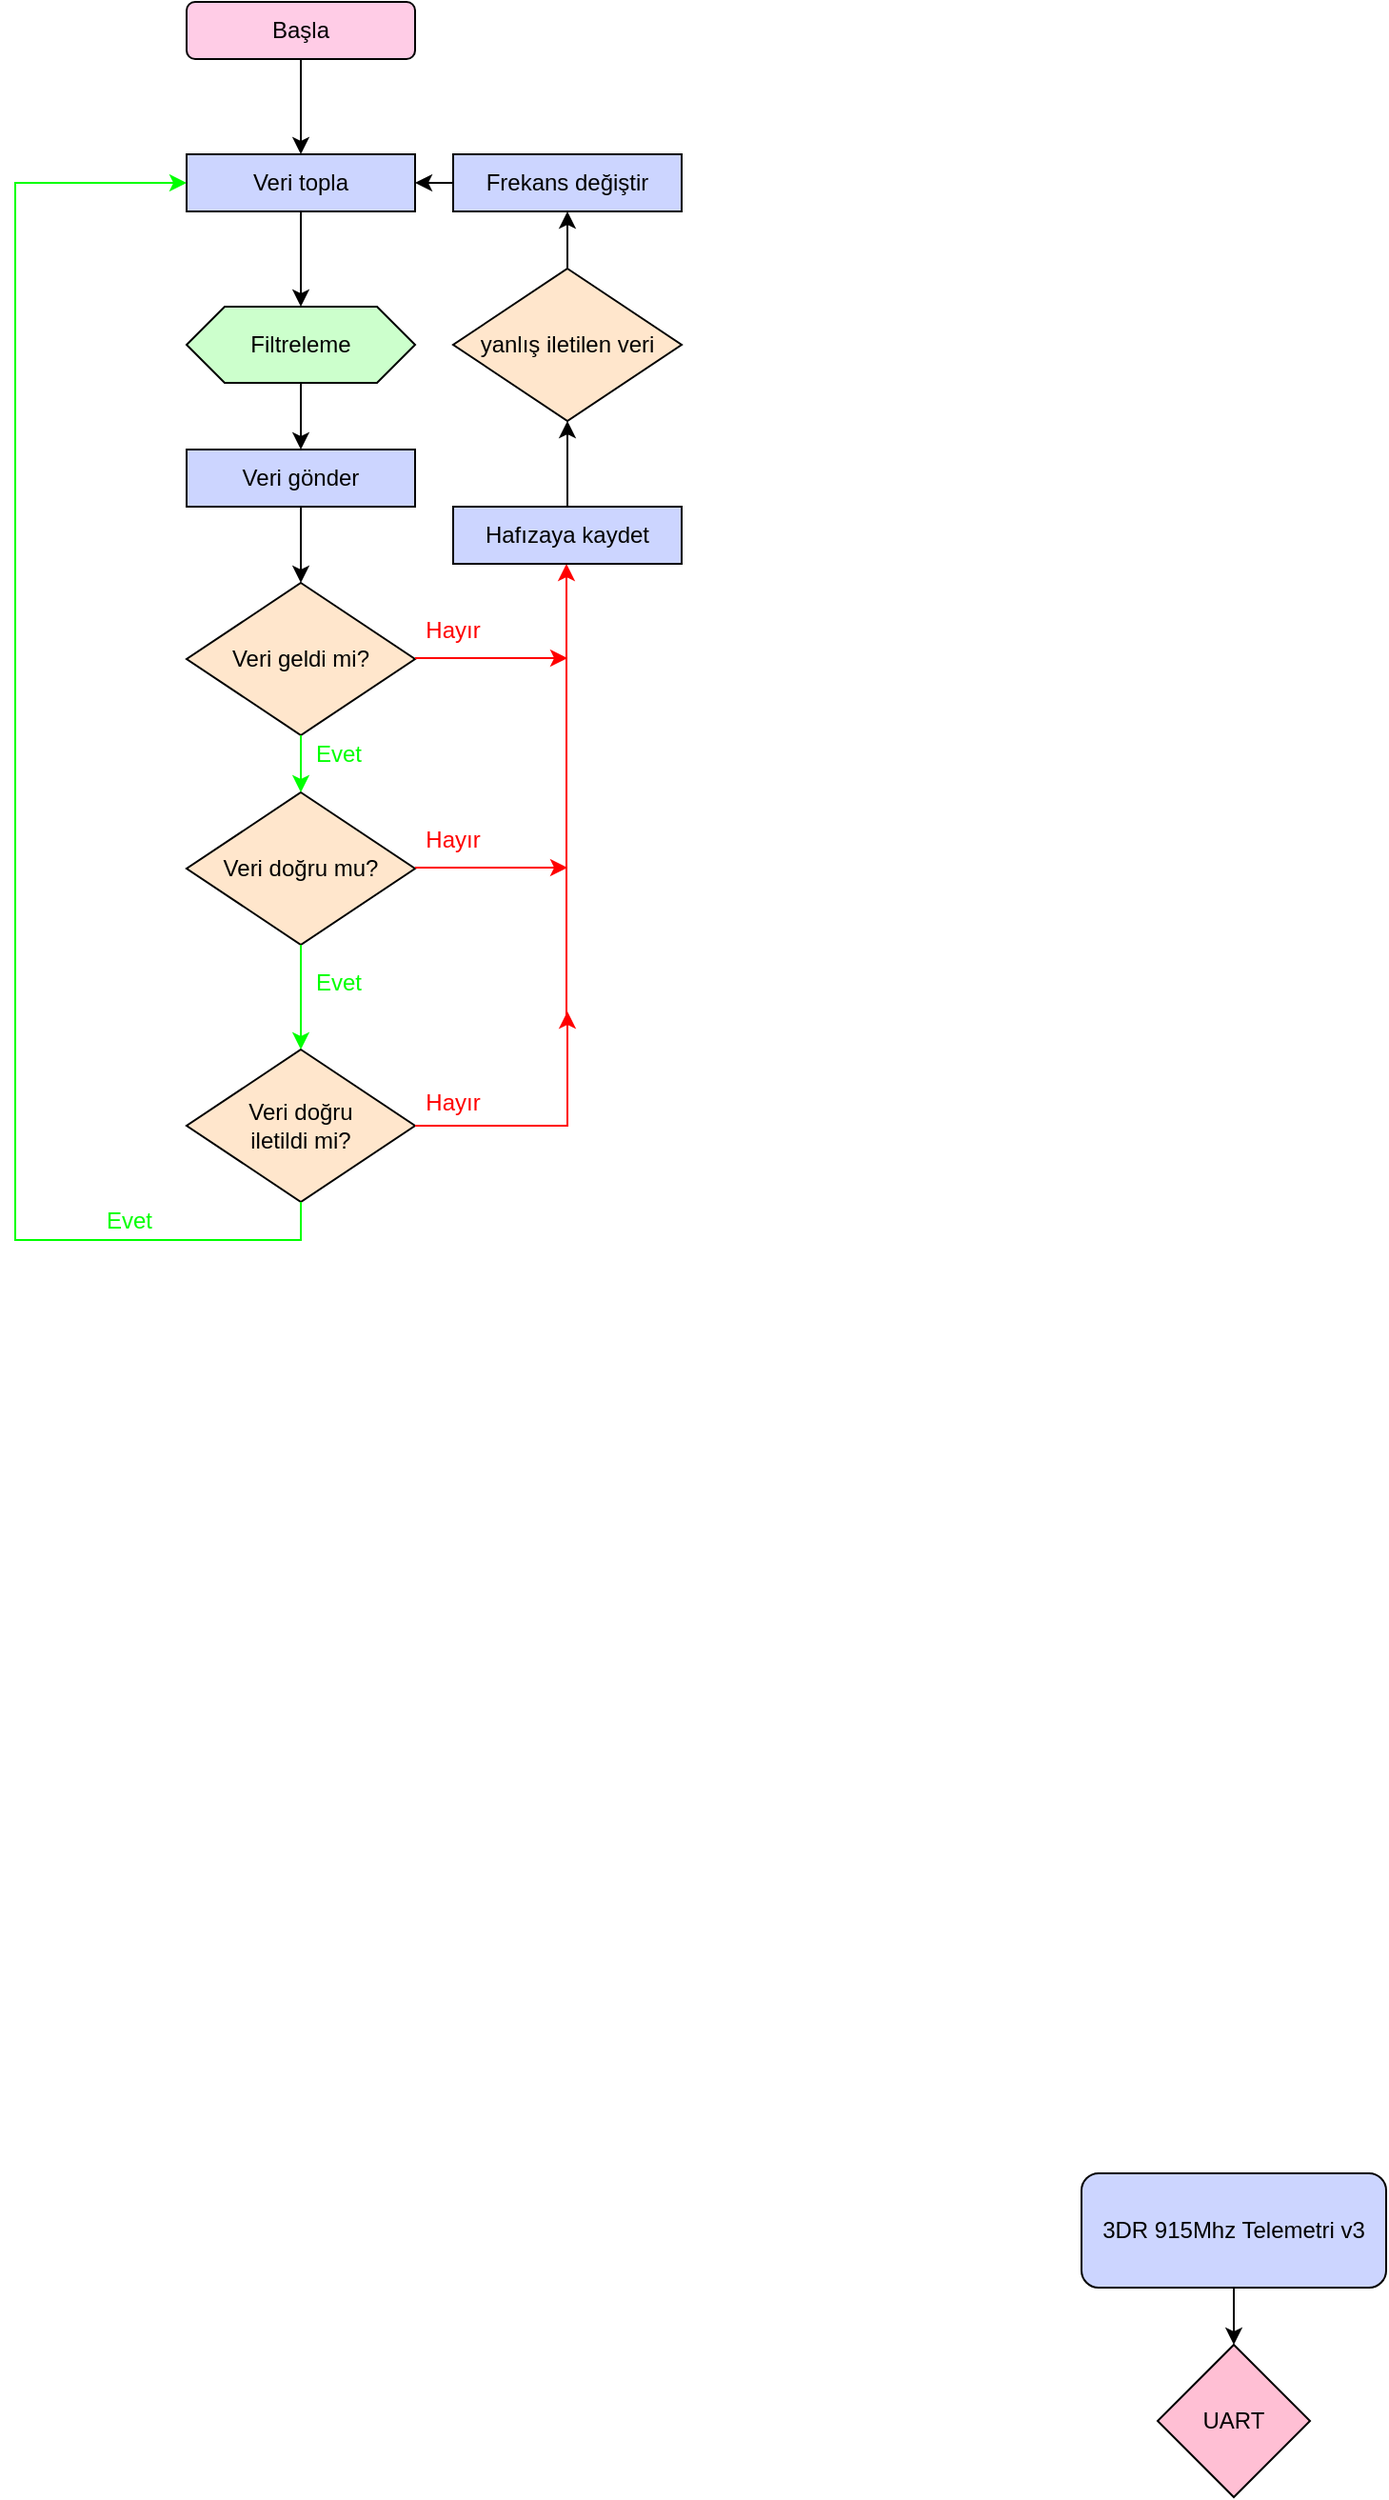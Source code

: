 <mxfile version="14.5.10" type="github">
  <diagram id="C5RBs43oDa-KdzZeNtuy" name="Page-1">
    <mxGraphModel dx="998" dy="548" grid="1" gridSize="10" guides="1" tooltips="1" connect="1" arrows="1" fold="1" page="1" pageScale="1" pageWidth="827" pageHeight="1169" math="0" shadow="0">
      <root>
        <mxCell id="WIyWlLk6GJQsqaUBKTNV-0" />
        <mxCell id="WIyWlLk6GJQsqaUBKTNV-1" parent="WIyWlLk6GJQsqaUBKTNV-0" />
        <mxCell id="wZ2CDDpiQcn9jKqneJkm-1" value="3DR 915Mhz Telemetri v3" style="rounded=1;whiteSpace=wrap;html=1;fillColor=#CCD5FF;" parent="WIyWlLk6GJQsqaUBKTNV-1" vertex="1">
          <mxGeometry x="660" y="1160" width="160" height="60" as="geometry" />
        </mxCell>
        <mxCell id="wZ2CDDpiQcn9jKqneJkm-2" value="UART" style="rhombus;whiteSpace=wrap;html=1;fillColor=#FFBFD4;" parent="WIyWlLk6GJQsqaUBKTNV-1" vertex="1">
          <mxGeometry x="700" y="1250" width="80" height="80" as="geometry" />
        </mxCell>
        <mxCell id="wZ2CDDpiQcn9jKqneJkm-3" value="" style="endArrow=classic;html=1;entryX=0.5;entryY=0;entryDx=0;entryDy=0;exitX=0.5;exitY=1;exitDx=0;exitDy=0;" parent="WIyWlLk6GJQsqaUBKTNV-1" source="wZ2CDDpiQcn9jKqneJkm-1" target="wZ2CDDpiQcn9jKqneJkm-2" edge="1">
          <mxGeometry width="50" height="50" relative="1" as="geometry">
            <mxPoint x="570" y="1320" as="sourcePoint" />
            <mxPoint x="620" y="1270" as="targetPoint" />
          </mxGeometry>
        </mxCell>
        <mxCell id="wZ2CDDpiQcn9jKqneJkm-425" value="Başla" style="rounded=1;whiteSpace=wrap;html=1;fillColor=#FFCCE6;" parent="WIyWlLk6GJQsqaUBKTNV-1" vertex="1">
          <mxGeometry x="190" y="20" width="120" height="30" as="geometry" />
        </mxCell>
        <mxCell id="wZ2CDDpiQcn9jKqneJkm-426" value="Veri topla" style="rounded=0;whiteSpace=wrap;html=1;fillColor=#CCD5FF;" parent="WIyWlLk6GJQsqaUBKTNV-1" vertex="1">
          <mxGeometry x="190" y="100" width="120" height="30" as="geometry" />
        </mxCell>
        <mxCell id="wZ2CDDpiQcn9jKqneJkm-427" value="Veri gönder" style="rounded=0;whiteSpace=wrap;html=1;fillColor=#CCD5FF;" parent="WIyWlLk6GJQsqaUBKTNV-1" vertex="1">
          <mxGeometry x="190" y="255" width="120" height="30" as="geometry" />
        </mxCell>
        <mxCell id="wZ2CDDpiQcn9jKqneJkm-429" value="&lt;span&gt;Veri geldi mi?&lt;/span&gt;" style="rhombus;whiteSpace=wrap;html=1;fillColor=#FFE6CC;" parent="WIyWlLk6GJQsqaUBKTNV-1" vertex="1">
          <mxGeometry x="190" y="325" width="120" height="80" as="geometry" />
        </mxCell>
        <mxCell id="wZ2CDDpiQcn9jKqneJkm-430" value="&lt;span&gt;Veri doğru mu?&lt;/span&gt;" style="rhombus;whiteSpace=wrap;html=1;fillColor=#FFE6CC;" parent="WIyWlLk6GJQsqaUBKTNV-1" vertex="1">
          <mxGeometry x="190" y="435" width="120" height="80" as="geometry" />
        </mxCell>
        <mxCell id="wZ2CDDpiQcn9jKqneJkm-431" value="&lt;span&gt;Veri doğru &lt;br&gt;iletildi mi?&lt;/span&gt;" style="rhombus;whiteSpace=wrap;html=1;fillColor=#FFE6CC;" parent="WIyWlLk6GJQsqaUBKTNV-1" vertex="1">
          <mxGeometry x="190" y="570" width="120" height="80" as="geometry" />
        </mxCell>
        <mxCell id="wZ2CDDpiQcn9jKqneJkm-432" value="" style="endArrow=classic;html=1;exitX=0.5;exitY=1;exitDx=0;exitDy=0;entryX=0.5;entryY=0;entryDx=0;entryDy=0;" parent="WIyWlLk6GJQsqaUBKTNV-1" source="wZ2CDDpiQcn9jKqneJkm-425" target="wZ2CDDpiQcn9jKqneJkm-426" edge="1">
          <mxGeometry width="50" height="50" relative="1" as="geometry">
            <mxPoint x="520" y="170" as="sourcePoint" />
            <mxPoint x="520" y="220" as="targetPoint" />
            <Array as="points">
              <mxPoint x="250" y="80" />
            </Array>
          </mxGeometry>
        </mxCell>
        <mxCell id="wZ2CDDpiQcn9jKqneJkm-435" value="" style="endArrow=classic;html=1;entryX=0.5;entryY=0;entryDx=0;entryDy=0;" parent="WIyWlLk6GJQsqaUBKTNV-1" target="wZ2CDDpiQcn9jKqneJkm-427" edge="1">
          <mxGeometry width="50" height="50" relative="1" as="geometry">
            <mxPoint x="250" y="220" as="sourcePoint" />
            <mxPoint x="480" y="70" as="targetPoint" />
            <Array as="points" />
          </mxGeometry>
        </mxCell>
        <mxCell id="wZ2CDDpiQcn9jKqneJkm-436" value="" style="endArrow=classic;html=1;exitX=0.5;exitY=1;exitDx=0;exitDy=0;" parent="WIyWlLk6GJQsqaUBKTNV-1" source="wZ2CDDpiQcn9jKqneJkm-427" target="wZ2CDDpiQcn9jKqneJkm-429" edge="1">
          <mxGeometry width="50" height="50" relative="1" as="geometry">
            <mxPoint x="470" y="355" as="sourcePoint" />
            <mxPoint x="520" y="305" as="targetPoint" />
          </mxGeometry>
        </mxCell>
        <mxCell id="wZ2CDDpiQcn9jKqneJkm-437" value="" style="endArrow=classic;html=1;exitX=0.5;exitY=1;exitDx=0;exitDy=0;strokeColor=#00FF00;" parent="WIyWlLk6GJQsqaUBKTNV-1" source="wZ2CDDpiQcn9jKqneJkm-429" target="wZ2CDDpiQcn9jKqneJkm-430" edge="1">
          <mxGeometry width="50" height="50" relative="1" as="geometry">
            <mxPoint x="470" y="445" as="sourcePoint" />
            <mxPoint x="520" y="395" as="targetPoint" />
          </mxGeometry>
        </mxCell>
        <mxCell id="wZ2CDDpiQcn9jKqneJkm-438" value="" style="endArrow=classic;html=1;exitX=0.5;exitY=1;exitDx=0;exitDy=0;entryX=0.5;entryY=0;entryDx=0;entryDy=0;strokeColor=#00FF00;" parent="WIyWlLk6GJQsqaUBKTNV-1" source="wZ2CDDpiQcn9jKqneJkm-430" target="wZ2CDDpiQcn9jKqneJkm-431" edge="1">
          <mxGeometry width="50" height="50" relative="1" as="geometry">
            <mxPoint x="470" y="445" as="sourcePoint" />
            <mxPoint x="520" y="395" as="targetPoint" />
          </mxGeometry>
        </mxCell>
        <mxCell id="wZ2CDDpiQcn9jKqneJkm-439" value="" style="endArrow=classic;html=1;exitX=1;exitY=0.5;exitDx=0;exitDy=0;strokeColor=#FF0000;rounded=0;" parent="WIyWlLk6GJQsqaUBKTNV-1" source="wZ2CDDpiQcn9jKqneJkm-431" edge="1">
          <mxGeometry width="50" height="50" relative="1" as="geometry">
            <mxPoint x="374" y="575" as="sourcePoint" />
            <mxPoint x="390" y="550" as="targetPoint" />
            <Array as="points">
              <mxPoint x="390" y="610" />
              <mxPoint x="390" y="590" />
              <mxPoint x="390" y="575" />
            </Array>
          </mxGeometry>
        </mxCell>
        <mxCell id="wZ2CDDpiQcn9jKqneJkm-440" value="" style="endArrow=classic;html=1;exitX=1;exitY=0.5;exitDx=0;exitDy=0;strokeColor=#FF0000;" parent="WIyWlLk6GJQsqaUBKTNV-1" edge="1">
          <mxGeometry width="50" height="50" relative="1" as="geometry">
            <mxPoint x="310" y="474.5" as="sourcePoint" />
            <mxPoint x="390" y="474.5" as="targetPoint" />
          </mxGeometry>
        </mxCell>
        <mxCell id="wZ2CDDpiQcn9jKqneJkm-441" value="" style="endArrow=classic;html=1;exitX=1;exitY=0.5;exitDx=0;exitDy=0;strokeColor=#FF0000;" parent="WIyWlLk6GJQsqaUBKTNV-1" edge="1">
          <mxGeometry width="50" height="50" relative="1" as="geometry">
            <mxPoint x="310" y="364.5" as="sourcePoint" />
            <mxPoint x="390" y="364.5" as="targetPoint" />
          </mxGeometry>
        </mxCell>
        <mxCell id="wZ2CDDpiQcn9jKqneJkm-442" value="&lt;font color=&quot;#00ff00&quot;&gt;Evet&lt;/font&gt;" style="text;html=1;strokeColor=none;fillColor=none;align=center;verticalAlign=middle;whiteSpace=wrap;rounded=0;" parent="WIyWlLk6GJQsqaUBKTNV-1" vertex="1">
          <mxGeometry x="250" y="405" width="40" height="20" as="geometry" />
        </mxCell>
        <mxCell id="wZ2CDDpiQcn9jKqneJkm-443" value="&lt;font color=&quot;#00ff00&quot;&gt;Evet&lt;/font&gt;" style="text;html=1;strokeColor=none;fillColor=none;align=center;verticalAlign=middle;whiteSpace=wrap;rounded=0;" parent="WIyWlLk6GJQsqaUBKTNV-1" vertex="1">
          <mxGeometry x="250" y="525" width="40" height="20" as="geometry" />
        </mxCell>
        <mxCell id="wZ2CDDpiQcn9jKqneJkm-444" value="" style="endArrow=classic;html=1;entryX=0;entryY=0.5;entryDx=0;entryDy=0;strokeColor=#00FF00;rounded=0;" parent="WIyWlLk6GJQsqaUBKTNV-1" target="wZ2CDDpiQcn9jKqneJkm-426" edge="1">
          <mxGeometry width="50" height="50" relative="1" as="geometry">
            <mxPoint x="250" y="650" as="sourcePoint" />
            <mxPoint x="110" y="20" as="targetPoint" />
            <Array as="points">
              <mxPoint x="250" y="650" />
              <mxPoint x="250" y="670" />
              <mxPoint x="190" y="670" />
              <mxPoint x="130" y="670" />
              <mxPoint x="100" y="670" />
              <mxPoint x="100" y="650" />
              <mxPoint x="100" y="640" />
              <mxPoint x="100" y="600" />
              <mxPoint x="100" y="310" />
              <mxPoint x="100" y="160" />
              <mxPoint x="100" y="115" />
            </Array>
          </mxGeometry>
        </mxCell>
        <mxCell id="wZ2CDDpiQcn9jKqneJkm-445" value="&lt;font color=&quot;#00ff00&quot;&gt;Evet&lt;/font&gt;" style="text;html=1;strokeColor=none;fillColor=none;align=center;verticalAlign=middle;whiteSpace=wrap;rounded=0;" parent="WIyWlLk6GJQsqaUBKTNV-1" vertex="1">
          <mxGeometry x="140" y="650" width="40" height="20" as="geometry" />
        </mxCell>
        <mxCell id="wZ2CDDpiQcn9jKqneJkm-446" value="&lt;font color=&quot;#ff0000&quot;&gt;Hayır&lt;/font&gt;" style="text;html=1;strokeColor=none;fillColor=none;align=center;verticalAlign=middle;whiteSpace=wrap;rounded=0;" parent="WIyWlLk6GJQsqaUBKTNV-1" vertex="1">
          <mxGeometry x="310" y="340" width="40" height="20" as="geometry" />
        </mxCell>
        <mxCell id="wZ2CDDpiQcn9jKqneJkm-448" value="&lt;font color=&quot;#ff0000&quot;&gt;Hayır&lt;/font&gt;" style="text;html=1;strokeColor=none;fillColor=none;align=center;verticalAlign=middle;whiteSpace=wrap;rounded=0;" parent="WIyWlLk6GJQsqaUBKTNV-1" vertex="1">
          <mxGeometry x="310" y="450" width="40" height="20" as="geometry" />
        </mxCell>
        <mxCell id="wZ2CDDpiQcn9jKqneJkm-449" value="&lt;font color=&quot;#ff0000&quot;&gt;Hayır&lt;/font&gt;" style="text;html=1;strokeColor=none;fillColor=none;align=center;verticalAlign=middle;whiteSpace=wrap;rounded=0;" parent="WIyWlLk6GJQsqaUBKTNV-1" vertex="1">
          <mxGeometry x="310" y="585" width="40" height="25" as="geometry" />
        </mxCell>
        <mxCell id="wZ2CDDpiQcn9jKqneJkm-450" value="" style="endArrow=classic;html=1;strokeColor=#FF0000;" parent="WIyWlLk6GJQsqaUBKTNV-1" edge="1">
          <mxGeometry width="50" height="50" relative="1" as="geometry">
            <mxPoint x="389.5" y="555" as="sourcePoint" />
            <mxPoint x="389.5" y="315" as="targetPoint" />
          </mxGeometry>
        </mxCell>
        <mxCell id="wZ2CDDpiQcn9jKqneJkm-452" value="Hafızaya kaydet" style="rounded=0;whiteSpace=wrap;html=1;fillColor=#CCD5FF;" parent="WIyWlLk6GJQsqaUBKTNV-1" vertex="1">
          <mxGeometry x="330" y="285" width="120" height="30" as="geometry" />
        </mxCell>
        <mxCell id="wZ2CDDpiQcn9jKqneJkm-453" value="" style="endArrow=classic;html=1;exitX=0.5;exitY=0;exitDx=0;exitDy=0;entryX=0.5;entryY=1;entryDx=0;entryDy=0;" parent="WIyWlLk6GJQsqaUBKTNV-1" source="wZ2CDDpiQcn9jKqneJkm-452" target="wZ2CDDpiQcn9jKqneJkm-455" edge="1">
          <mxGeometry width="50" height="50" relative="1" as="geometry">
            <mxPoint x="470" y="375" as="sourcePoint" />
            <mxPoint x="390" y="255" as="targetPoint" />
          </mxGeometry>
        </mxCell>
        <mxCell id="wZ2CDDpiQcn9jKqneJkm-455" value="yanlış iletilen veri" style="rhombus;whiteSpace=wrap;html=1;fillColor=#FFE6CC;" parent="WIyWlLk6GJQsqaUBKTNV-1" vertex="1">
          <mxGeometry x="330" y="160" width="120" height="80" as="geometry" />
        </mxCell>
        <mxCell id="wZ2CDDpiQcn9jKqneJkm-458" value="Frekans değiştir" style="rounded=0;whiteSpace=wrap;html=1;fillColor=#CCD5FF;" parent="WIyWlLk6GJQsqaUBKTNV-1" vertex="1">
          <mxGeometry x="330" y="100" width="120" height="30" as="geometry" />
        </mxCell>
        <mxCell id="wZ2CDDpiQcn9jKqneJkm-459" value="" style="endArrow=classic;html=1;entryX=0.5;entryY=1;entryDx=0;entryDy=0;exitX=0.5;exitY=0;exitDx=0;exitDy=0;" parent="WIyWlLk6GJQsqaUBKTNV-1" source="wZ2CDDpiQcn9jKqneJkm-455" target="wZ2CDDpiQcn9jKqneJkm-458" edge="1">
          <mxGeometry width="50" height="50" relative="1" as="geometry">
            <mxPoint x="470" y="275" as="sourcePoint" />
            <mxPoint x="520" y="225" as="targetPoint" />
          </mxGeometry>
        </mxCell>
        <mxCell id="wZ2CDDpiQcn9jKqneJkm-460" value="" style="endArrow=classic;html=1;exitX=0;exitY=0.5;exitDx=0;exitDy=0;entryX=1;entryY=0.5;entryDx=0;entryDy=0;rounded=0;" parent="WIyWlLk6GJQsqaUBKTNV-1" source="wZ2CDDpiQcn9jKqneJkm-458" target="wZ2CDDpiQcn9jKqneJkm-426" edge="1">
          <mxGeometry width="50" height="50" relative="1" as="geometry">
            <mxPoint x="470" y="275" as="sourcePoint" />
            <mxPoint x="310" y="110" as="targetPoint" />
            <Array as="points" />
          </mxGeometry>
        </mxCell>
        <mxCell id="wZ2CDDpiQcn9jKqneJkm-461" value="Filtreleme" style="shape=hexagon;perimeter=hexagonPerimeter2;whiteSpace=wrap;html=1;fixedSize=1;fillColor=#CCFFCC;" parent="WIyWlLk6GJQsqaUBKTNV-1" vertex="1">
          <mxGeometry x="190" y="180" width="120" height="40" as="geometry" />
        </mxCell>
        <mxCell id="wZ2CDDpiQcn9jKqneJkm-462" value="" style="endArrow=classic;html=1;exitX=0.5;exitY=1;exitDx=0;exitDy=0;entryX=0.5;entryY=0;entryDx=0;entryDy=0;" parent="WIyWlLk6GJQsqaUBKTNV-1" source="wZ2CDDpiQcn9jKqneJkm-426" target="wZ2CDDpiQcn9jKqneJkm-461" edge="1">
          <mxGeometry width="50" height="50" relative="1" as="geometry">
            <mxPoint x="470" y="270" as="sourcePoint" />
            <mxPoint x="520" y="220" as="targetPoint" />
          </mxGeometry>
        </mxCell>
      </root>
    </mxGraphModel>
  </diagram>
</mxfile>
